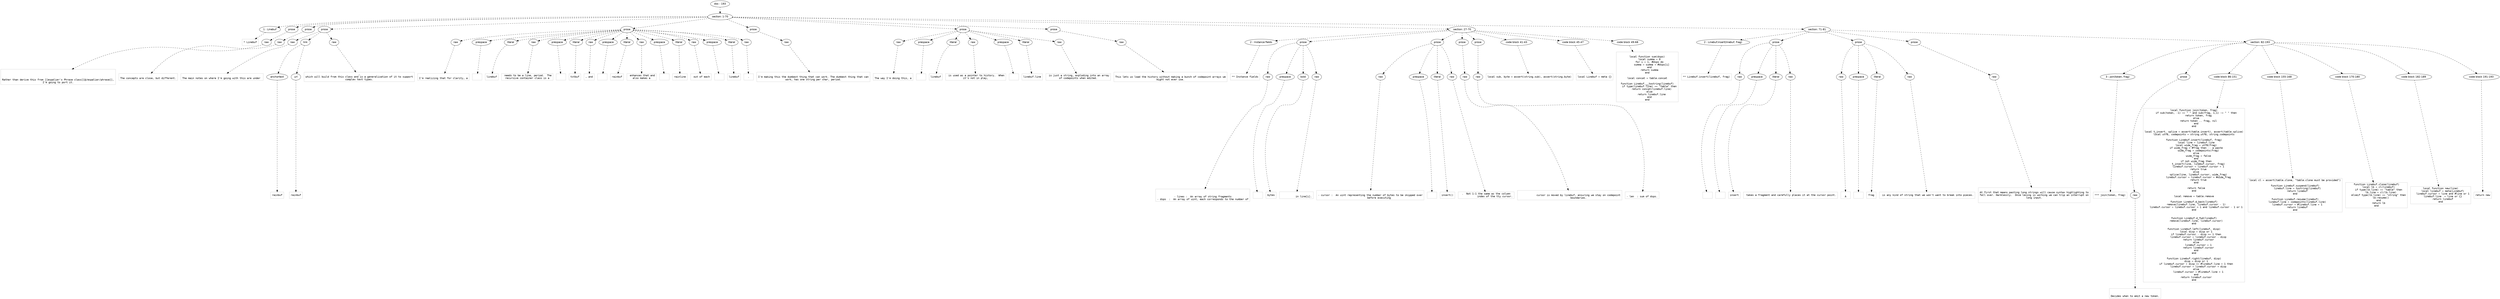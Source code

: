 digraph lpegNode {

node [fontname=Helvetica]
edge [style=dashed]

doc_0 [label="doc - 193"]


doc_0 -> { section_1}
{rank=same; section_1}

section_1 [label="section: 1-70"]


// END RANK doc_0

section_1 -> { header_2 prose_3 prose_4 prose_5 prose_6 prose_7 prose_8 prose_9 section_10 section_11}
{rank=same; header_2 prose_3 prose_4 prose_5 prose_6 prose_7 prose_8 prose_9 section_10 section_11}

header_2 [label="1 : Linebuf"]

prose_3 [label="prose"]

prose_4 [label="prose"]

prose_5 [label="prose"]

prose_6 [label="prose"]

prose_7 [label="prose"]

prose_8 [label="prose"]

prose_9 [label="prose"]

section_10 [label="section: 27-70"]

section_11 [label="section: 71-81"]


// END RANK section_1

header_2 -> leaf_12
leaf_12  [color=Gray,shape=rectangle,fontname=Inconsolata,label="* Linebuf"]
// END RANK header_2

prose_3 -> { raw_13}
{rank=same; raw_13}

raw_13 [label="raw"]


// END RANK prose_3

raw_13 -> leaf_14
leaf_14  [color=Gray,shape=rectangle,fontname=Inconsolata,label="


Rather than derive this from [[espalier's Phrase class][@/espalier/phrase]],
I'm going to port it.
"]
// END RANK raw_13

prose_4 -> { raw_15}
{rank=same; raw_15}

raw_15 [label="raw"]


// END RANK prose_4

raw_15 -> leaf_16
leaf_16  [color=Gray,shape=rectangle,fontname=Inconsolata,label="
The concepts are close, but different.
"]
// END RANK raw_15

prose_5 -> { raw_17 link_18 raw_19}
{rank=same; raw_17 link_18 raw_19}

raw_17 [label="raw"]

link_18 [label="link"]

raw_19 [label="raw"]


// END RANK prose_5

raw_17 -> leaf_20
leaf_20  [color=Gray,shape=rectangle,fontname=Inconsolata,label="
The main notes on where I'm going with this are under "]
// END RANK raw_17

link_18 -> { anchortext_21 url_22}
{rank=same; anchortext_21 url_22}

anchortext_21 [label="anchortext"]

url_22 [label="url"]


// END RANK link_18

anchortext_21 -> leaf_23
leaf_23  [color=Gray,shape=rectangle,fontname=Inconsolata,label="rainbuf"]
// END RANK anchortext_21

url_22 -> leaf_24
leaf_24  [color=Gray,shape=rectangle,fontname=Inconsolata,label="rainbuf"]
// END RANK url_22

raw_19 -> leaf_25
leaf_25  [color=Gray,shape=rectangle,fontname=Inconsolata,label=",
which will build from this class and is a generalization of it to support
complex text types.
"]
// END RANK raw_19

prose_6 -> { raw_26 prespace_27 literal_28 raw_29 prespace_30 literal_31 raw_32 prespace_33 literal_34 raw_35 prespace_36 literal_37 raw_38 prespace_39 literal_40 raw_41}
{rank=same; raw_26 prespace_27 literal_28 raw_29 prespace_30 literal_31 raw_32 prespace_33 literal_34 raw_35 prespace_36 literal_37 raw_38 prespace_39 literal_40 raw_41}

raw_26 [label="raw"]

prespace_27 [label="prespace"]

literal_28 [label="literal"]

raw_29 [label="raw"]

prespace_30 [label="prespace"]

literal_31 [label="literal"]

raw_32 [label="raw"]

prespace_33 [label="prespace"]

literal_34 [label="literal"]

raw_35 [label="raw"]

prespace_36 [label="prespace"]

literal_37 [label="literal"]

raw_38 [label="raw"]

prespace_39 [label="prespace"]

literal_40 [label="literal"]

raw_41 [label="raw"]


// END RANK prose_6

raw_26 -> leaf_42
leaf_42  [color=Gray,shape=rectangle,fontname=Inconsolata,label="
I'm realizing that for clarity, a"]
// END RANK raw_26

prespace_27 -> leaf_43
leaf_43  [color=Gray,shape=rectangle,fontname=Inconsolata,label=" "]
// END RANK prespace_27

literal_28 -> leaf_44
leaf_44  [color=Gray,shape=rectangle,fontname=Inconsolata,label="linebuf"]
// END RANK literal_28

raw_29 -> leaf_45
leaf_45  [color=Gray,shape=rectangle,fontname=Inconsolata,label=" needs to be a line, period.  The
recursive container class is a"]
// END RANK raw_29

prespace_30 -> leaf_46
leaf_46  [color=Gray,shape=rectangle,fontname=Inconsolata,label=" "]
// END RANK prespace_30

literal_31 -> leaf_47
leaf_47  [color=Gray,shape=rectangle,fontname=Inconsolata,label="txtbuf"]
// END RANK literal_31

raw_32 -> leaf_48
leaf_48  [color=Gray,shape=rectangle,fontname=Inconsolata,label=", and"]
// END RANK raw_32

prespace_33 -> leaf_49
leaf_49  [color=Gray,shape=rectangle,fontname=Inconsolata,label=" "]
// END RANK prespace_33

literal_34 -> leaf_50
leaf_50  [color=Gray,shape=rectangle,fontname=Inconsolata,label="rainbuf"]
// END RANK literal_34

raw_35 -> leaf_51
leaf_51  [color=Gray,shape=rectangle,fontname=Inconsolata,label=" enhances that and
also makes a"]
// END RANK raw_35

prespace_36 -> leaf_52
leaf_52  [color=Gray,shape=rectangle,fontname=Inconsolata,label=" "]
// END RANK prespace_36

literal_37 -> leaf_53
leaf_53  [color=Gray,shape=rectangle,fontname=Inconsolata,label="rainline"]
// END RANK literal_37

raw_38 -> leaf_54
leaf_54  [color=Gray,shape=rectangle,fontname=Inconsolata,label=" out of each"]
// END RANK raw_38

prespace_39 -> leaf_55
leaf_55  [color=Gray,shape=rectangle,fontname=Inconsolata,label=" "]
// END RANK prespace_39

literal_40 -> leaf_56
leaf_56  [color=Gray,shape=rectangle,fontname=Inconsolata,label="linebuf"]
// END RANK literal_40

raw_41 -> leaf_57
leaf_57  [color=Gray,shape=rectangle,fontname=Inconsolata,label=".
"]
// END RANK raw_41

prose_7 -> { raw_58}
{rank=same; raw_58}

raw_58 [label="raw"]


// END RANK prose_7

raw_58 -> leaf_59
leaf_59  [color=Gray,shape=rectangle,fontname=Inconsolata,label="
I'm making this the dumbest thing that can work. The dumbest thing that can
work, has one string per char, period.
"]
// END RANK raw_58

prose_8 -> { raw_60 prespace_61 literal_62 raw_63 prespace_64 literal_65 raw_66}
{rank=same; raw_60 prespace_61 literal_62 raw_63 prespace_64 literal_65 raw_66}

raw_60 [label="raw"]

prespace_61 [label="prespace"]

literal_62 [label="literal"]

raw_63 [label="raw"]

prespace_64 [label="prespace"]

literal_65 [label="literal"]

raw_66 [label="raw"]


// END RANK prose_8

raw_60 -> leaf_67
leaf_67  [color=Gray,shape=rectangle,fontname=Inconsolata,label="
The way I'm doing this, a"]
// END RANK raw_60

prespace_61 -> leaf_68
leaf_68  [color=Gray,shape=rectangle,fontname=Inconsolata,label=" "]
// END RANK prespace_61

literal_62 -> leaf_69
leaf_69  [color=Gray,shape=rectangle,fontname=Inconsolata,label="linebuf"]
// END RANK literal_62

raw_63 -> leaf_70
leaf_70  [color=Gray,shape=rectangle,fontname=Inconsolata,label=" is used as a pointer to history.  When
it's not in play,"]
// END RANK raw_63

prespace_64 -> leaf_71
leaf_71  [color=Gray,shape=rectangle,fontname=Inconsolata,label=" "]
// END RANK prespace_64

literal_65 -> leaf_72
leaf_72  [color=Gray,shape=rectangle,fontname=Inconsolata,label="linebuf.line"]
// END RANK literal_65

raw_66 -> leaf_73
leaf_73  [color=Gray,shape=rectangle,fontname=Inconsolata,label=" is just a string, exploding into an array
of codepoints when edited.
"]
// END RANK raw_66

prose_9 -> { raw_74}
{rank=same; raw_74}

raw_74 [label="raw"]


// END RANK prose_9

raw_74 -> leaf_75
leaf_75  [color=Gray,shape=rectangle,fontname=Inconsolata,label="
This lets us load the history without making a bunch of codepoint arrays we
might not ever use.
"]
// END RANK raw_74

section_10 -> { header_76 prose_77 prose_78 prose_79 prose_80 codeblock_81 codeblock_82 codeblock_83}
{rank=same; header_76 prose_77 prose_78 prose_79 prose_80 codeblock_81 codeblock_82 codeblock_83}

header_76 [label="2 : Instance fields"]

prose_77 [label="prose"]

prose_78 [label="prose"]

prose_79 [label="prose"]

prose_80 [label="prose"]

codeblock_81 [label="code block 41-43"]

codeblock_82 [label="code block 45-47"]

codeblock_83 [label="code block 49-68"]


// END RANK section_10

header_76 -> leaf_84
leaf_84  [color=Gray,shape=rectangle,fontname=Inconsolata,label="** Instance fields"]
// END RANK header_76

prose_77 -> { raw_85 prespace_86 bold_87 raw_88}
{rank=same; raw_85 prespace_86 bold_87 raw_88}

raw_85 [label="raw"]

prespace_86 [label="prespace"]

bold_87 [label="bold"]

raw_88 [label="raw"]


// END RANK prose_77

raw_85 -> leaf_89
leaf_89  [color=Gray,shape=rectangle,fontname=Inconsolata,label="

- lines :  An array of string fragments
- dsps  :  An array of uint, each corresponds to the number of"]
// END RANK raw_85

prespace_86 -> leaf_90
leaf_90  [color=Gray,shape=rectangle,fontname=Inconsolata,label=" "]
// END RANK prespace_86

bold_87 -> leaf_91
leaf_91  [color=Gray,shape=rectangle,fontname=Inconsolata,label="bytes"]
// END RANK bold_87

raw_88 -> leaf_92
leaf_92  [color=Gray,shape=rectangle,fontname=Inconsolata,label="
          in line[i].
"]
// END RANK raw_88

prose_78 -> { raw_93 prespace_94 literal_95 raw_96}
{rank=same; raw_93 prespace_94 literal_95 raw_96}

raw_93 [label="raw"]

prespace_94 [label="prespace"]

literal_95 [label="literal"]

raw_96 [label="raw"]


// END RANK prose_78

raw_93 -> leaf_97
leaf_97  [color=Gray,shape=rectangle,fontname=Inconsolata,label="
- cursor :  An uint representing the number of bytes to be skipped over
            before executing"]
// END RANK raw_93

prespace_94 -> leaf_98
leaf_98  [color=Gray,shape=rectangle,fontname=Inconsolata,label=" "]
// END RANK prespace_94

literal_95 -> leaf_99
leaf_99  [color=Gray,shape=rectangle,fontname=Inconsolata,label="insert()"]
// END RANK literal_95

raw_96 -> leaf_100
leaf_100  [color=Gray,shape=rectangle,fontname=Inconsolata,label=".  Not 1-1 the same as the column
            index of the tty cursor.
"]
// END RANK raw_96

prose_79 -> { raw_101}
{rank=same; raw_101}

raw_101 [label="raw"]


// END RANK prose_79

raw_101 -> leaf_102
leaf_102  [color=Gray,shape=rectangle,fontname=Inconsolata,label="
            cursor is moved by linebuf, ensuring we stay on codepoint
            boundaries.
"]
// END RANK raw_101

prose_80 -> { raw_103}
{rank=same; raw_103}

raw_103 [label="raw"]


// END RANK prose_80

raw_103 -> leaf_104
leaf_104  [color=Gray,shape=rectangle,fontname=Inconsolata,label="
- len  : sum of dsps."]
// END RANK raw_103

codeblock_81 -> leaf_105
leaf_105  [color=Gray,shape=rectangle,fontname=Inconsolata,label="local sub, byte = assert(string.sub), assert(string.byte)"]
// END RANK codeblock_81

codeblock_82 -> leaf_106
leaf_106  [color=Gray,shape=rectangle,fontname=Inconsolata,label="local Linebuf = meta {}"]
// END RANK codeblock_82

codeblock_83 -> leaf_107
leaf_107  [color=Gray,shape=rectangle,fontname=Inconsolata,label="
local function sum(dsps)
   local summa = 0
   for i = 1, #dsps do
      summa = summa + #dsps[i]
   end
   return summa
end

local concat = table.concat

function Linebuf.__tostring(linebuf)
   if type(linebuf.line) == \"table\" then
      return concat(linebuf.line)
   else
      return linebuf.line
   end
end"]
// END RANK codeblock_83

section_11 -> { header_108 prose_109 prose_110 prose_111 section_112}
{rank=same; header_108 prose_109 prose_110 prose_111 section_112}

header_108 [label="2 : Linebuf.insert(linebuf, frag)"]

prose_109 [label="prose"]

prose_110 [label="prose"]

prose_111 [label="prose"]

section_112 [label="section: 82-193"]


// END RANK section_11

header_108 -> leaf_113
leaf_113  [color=Gray,shape=rectangle,fontname=Inconsolata,label="** Linebuf.insert(linebuf, frag)"]
// END RANK header_108

prose_109 -> { raw_114 prespace_115 literal_116 raw_117}
{rank=same; raw_114 prespace_115 literal_116 raw_117}

raw_114 [label="raw"]

prespace_115 [label="prespace"]

literal_116 [label="literal"]

raw_117 [label="raw"]


// END RANK prose_109

raw_114 -> leaf_118
leaf_118  [color=Gray,shape=rectangle,fontname=Inconsolata,label=""]
// END RANK raw_114

prespace_115 -> leaf_119
leaf_119  [color=Gray,shape=rectangle,fontname=Inconsolata,label=""]
// END RANK prespace_115

literal_116 -> leaf_120
leaf_120  [color=Gray,shape=rectangle,fontname=Inconsolata,label="insert"]
// END RANK literal_116

raw_117 -> leaf_121
leaf_121  [color=Gray,shape=rectangle,fontname=Inconsolata,label=" takes a fragment and carefully places it at the cursor point.
"]
// END RANK raw_117

prose_110 -> { raw_122 prespace_123 literal_124 raw_125}
{rank=same; raw_122 prespace_123 literal_124 raw_125}

raw_122 [label="raw"]

prespace_123 [label="prespace"]

literal_124 [label="literal"]

raw_125 [label="raw"]


// END RANK prose_110

raw_122 -> leaf_126
leaf_126  [color=Gray,shape=rectangle,fontname=Inconsolata,label="
A"]
// END RANK raw_122

prespace_123 -> leaf_127
leaf_127  [color=Gray,shape=rectangle,fontname=Inconsolata,label=" "]
// END RANK prespace_123

literal_124 -> leaf_128
leaf_128  [color=Gray,shape=rectangle,fontname=Inconsolata,label="frag"]
// END RANK literal_124

raw_125 -> leaf_129
leaf_129  [color=Gray,shape=rectangle,fontname=Inconsolata,label=" is any kind of string that we won't want to break into pieces.
"]
// END RANK raw_125

prose_111 -> { raw_130}
{rank=same; raw_130}

raw_130 [label="raw"]


// END RANK prose_111

raw_130 -> leaf_131
leaf_131  [color=Gray,shape=rectangle,fontname=Inconsolata,label="
At first that means pasting long strings will cause syntax highlighting to
fall over. Harmlessly.  Once lexing is working we can trip an interrupt on
long input.

"]
// END RANK raw_130

section_112 -> { header_132 prose_133 codeblock_134 codeblock_135 codeblock_136 codeblock_137 codeblock_138}
{rank=same; header_132 prose_133 codeblock_134 codeblock_135 codeblock_136 codeblock_137 codeblock_138}

header_132 [label="3 : join(token, frag)"]

prose_133 [label="prose"]

codeblock_134 [label="code block 86-151"]

codeblock_135 [label="code block 155-168"]

codeblock_136 [label="code block 170-180"]

codeblock_137 [label="code block 182-189"]

codeblock_138 [label="code block 191-193"]


// END RANK section_112

header_132 -> leaf_139
leaf_139  [color=Gray,shape=rectangle,fontname=Inconsolata,label="*** join(token, frag)"]
// END RANK header_132

prose_133 -> { raw_140}
{rank=same; raw_140}

raw_140 [label="raw"]


// END RANK prose_133

raw_140 -> leaf_141
leaf_141  [color=Gray,shape=rectangle,fontname=Inconsolata,label="

Decides when to emit a new token.
"]
// END RANK raw_140

codeblock_134 -> leaf_142
leaf_142  [color=Gray,shape=rectangle,fontname=Inconsolata,label="local function join(token, frag)
   if sub(token, -1) == \" \" and sub(frag, 1,1) ~= \" \" then
      return token, frag
   else
      return token .. frag, nil
   end
end

local t_insert, splice = assert(table.insert), assert(table.splice)
local utf8, codepoints = string.utf8, string.codepoints

function Linebuf.insert(linebuf, frag)
   local line = linebuf.line
   local wide_frag = utf8(frag)
   if wide_frag < #frag then -- a paste
      wide_frag = codepoints(frag)
   else
      wide_frag = false
   end
   if not wide_frag then
      t_insert(line, linebuf.cursor, frag)
      linebuf.cursor = linebuf.cursor + 1
      return true
   else
      splice(line, linebuf.cursor, wide_frag)
      linebuf.cursor = linebuf.cursor + #wide_frag
      return true
   end

   return false
end

local remove = table.remove

function Linebuf.d_back(linebuf)
   remove(linebuf.line, linebuf.cursor - 1)
   linebuf.cursor = linebuf.cursor > 1 and linebuf.cursor - 1 or 1
end


function Linebuf.d_fwd(linebuf)
   remove(linebuf.line, linebuf.cursor)
end

function Linebuf.left(linebuf, disp)
   local disp = disp or 1
   if linebuf.cursor - disp >= 1 then
      linebuf.cursor = linebuf.cursor - disp
      return linebuf.cursor
   else
      linebuf.cursor = 1
      return linebuf.cursor
   end
end

function Linebuf.right(linebuf, disp)
   disp = disp or 1
   if linebuf.cursor + disp <= #linebuf.line + 1 then
      linebuf.cursor = linebuf.cursor + disp
   else
      linebuf.cursor = #linebuf.line + 1
   end
   return linebuf.cursor
end"]
// END RANK codeblock_134

codeblock_135 -> leaf_143
leaf_143  [color=Gray,shape=rectangle,fontname=Inconsolata,label="local cl = assert(table.clone, \"table.clone must be provided\")

function Linebuf.suspend(linebuf)
   linebuf.line = tostring(linebuf)
   return linebuf
end

function Linebuf.resume(linebuf)
   linebuf.line = codepoints(linebuf.line)
   linebuf.cursor = #linebuf.line + 1
   return linebuf
end"]
// END RANK codeblock_135

codeblock_136 -> leaf_144
leaf_144  [color=Gray,shape=rectangle,fontname=Inconsolata,label="function Linebuf.clone(linebuf)
   local lb = cl(linebuf)
   if type(lb.line) == \"table\" then
      lb.line = cl(lb.line)
   elseif type(lb.line) == \"string\" then
      lb:resume()
   end
   return lb
end"]
// END RANK codeblock_136

codeblock_137 -> leaf_145
leaf_145  [color=Gray,shape=rectangle,fontname=Inconsolata,label="local function new(line)
   local linebuf = meta(Linebuf)
   linebuf.cursor = line and #line or 1
   linebuf.line  = line or {}
   return linebuf
end"]
// END RANK codeblock_137

codeblock_138 -> leaf_146
leaf_146  [color=Gray,shape=rectangle,fontname=Inconsolata,label="return new"]
// END RANK codeblock_138


}
